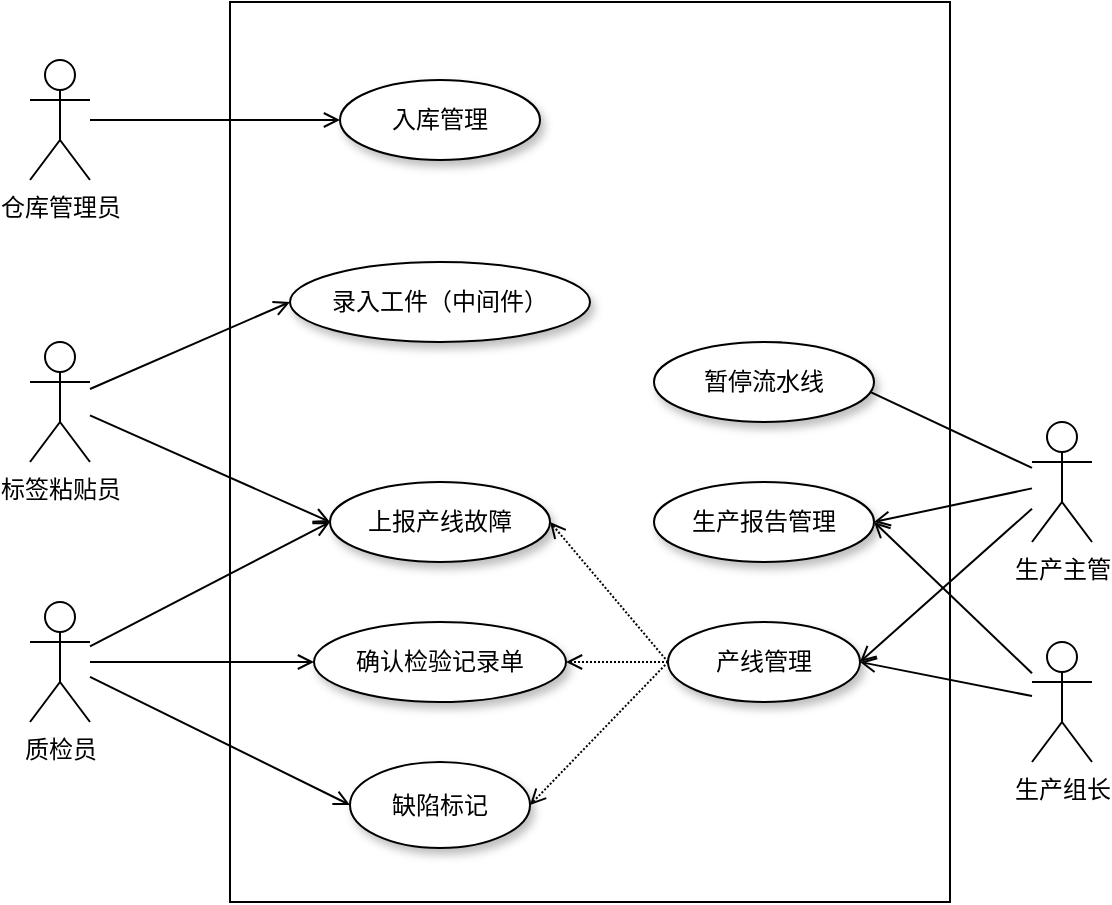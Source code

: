 <mxfile version="20.3.0" type="device" pages="4"><diagram id="GRaH4H2VaNWgA06UR8Cm" name="顶层用例图"><mxGraphModel dx="1697" dy="689" grid="1" gridSize="10" guides="1" tooltips="1" connect="1" arrows="1" fold="1" page="1" pageScale="1" pageWidth="827" pageHeight="1169" math="0" shadow="0"><root><mxCell id="0"/><mxCell id="1" parent="0"/><mxCell id="c4Zi_WcdtnEe51XecH02-2" value="" style="rounded=0;whiteSpace=wrap;html=1;fillColor=none;" vertex="1" parent="1"><mxGeometry x="40" y="220" width="360" height="450" as="geometry"/></mxCell><mxCell id="c4Zi_WcdtnEe51XecH02-3" style="edgeStyle=none;rounded=0;orthogonalLoop=1;jettySize=auto;html=1;entryX=0;entryY=0.5;entryDx=0;entryDy=0;endArrow=open;endFill=0;" edge="1" parent="1" source="fHiDB4UITIwNn5idmNBw-2" target="fHiDB4UITIwNn5idmNBw-3"><mxGeometry relative="1" as="geometry"/></mxCell><mxCell id="fHiDB4UITIwNn5idmNBw-2" value="仓库管理员" style="shape=umlActor;verticalLabelPosition=bottom;verticalAlign=top;html=1;" parent="1" vertex="1"><mxGeometry x="-60" y="249" width="30" height="60" as="geometry"/></mxCell><mxCell id="fHiDB4UITIwNn5idmNBw-3" value="入库管理" style="ellipse;whiteSpace=wrap;html=1;shadow=1;" parent="1" vertex="1"><mxGeometry x="95" y="259" width="100" height="40" as="geometry"/></mxCell><mxCell id="83DNfrxpYxtrwDJFqdXU-1" style="rounded=0;orthogonalLoop=1;jettySize=auto;html=1;entryX=0;entryY=0.5;entryDx=0;entryDy=0;endArrow=open;endFill=0;" parent="1" source="83DNfrxpYxtrwDJFqdXU-3" target="83DNfrxpYxtrwDJFqdXU-8" edge="1"><mxGeometry relative="1" as="geometry"/></mxCell><mxCell id="c4Zi_WcdtnEe51XecH02-4" style="edgeStyle=none;rounded=0;orthogonalLoop=1;jettySize=auto;html=1;entryX=0;entryY=0.5;entryDx=0;entryDy=0;endArrow=open;endFill=0;" edge="1" parent="1" source="83DNfrxpYxtrwDJFqdXU-3" target="83DNfrxpYxtrwDJFqdXU-9"><mxGeometry relative="1" as="geometry"/></mxCell><mxCell id="83DNfrxpYxtrwDJFqdXU-3" value="标签粘贴员" style="shape=umlActor;verticalLabelPosition=bottom;verticalAlign=top;html=1;" parent="1" vertex="1"><mxGeometry x="-60" y="390" width="30" height="60" as="geometry"/></mxCell><mxCell id="83DNfrxpYxtrwDJFqdXU-4" style="rounded=0;orthogonalLoop=1;jettySize=auto;html=1;endArrow=open;endFill=0;entryX=0;entryY=0.5;entryDx=0;entryDy=0;" parent="1" source="83DNfrxpYxtrwDJFqdXU-7" target="83DNfrxpYxtrwDJFqdXU-9" edge="1"><mxGeometry relative="1" as="geometry"><mxPoint y="460" as="targetPoint"/></mxGeometry></mxCell><mxCell id="83DNfrxpYxtrwDJFqdXU-5" style="rounded=0;orthogonalLoop=1;jettySize=auto;html=1;entryX=0;entryY=0.5;entryDx=0;entryDy=0;endArrow=open;endFill=0;" parent="1" source="83DNfrxpYxtrwDJFqdXU-7" target="qlYs5s1PTJ8ivv1XIvKh-1" edge="1"><mxGeometry relative="1" as="geometry"><mxPoint x="610" y="415" as="targetPoint"/></mxGeometry></mxCell><mxCell id="83DNfrxpYxtrwDJFqdXU-6" style="rounded=0;orthogonalLoop=1;jettySize=auto;html=1;entryX=0;entryY=0.5;entryDx=0;entryDy=0;endArrow=open;endFill=0;" parent="1" source="83DNfrxpYxtrwDJFqdXU-7" target="83DNfrxpYxtrwDJFqdXU-11" edge="1"><mxGeometry relative="1" as="geometry"/></mxCell><mxCell id="83DNfrxpYxtrwDJFqdXU-7" value="质检员" style="shape=umlActor;verticalLabelPosition=bottom;verticalAlign=top;html=1;" parent="1" vertex="1"><mxGeometry x="-60" y="520" width="30" height="60" as="geometry"/></mxCell><mxCell id="83DNfrxpYxtrwDJFqdXU-8" value="录入工件（中间件）" style="ellipse;whiteSpace=wrap;html=1;shadow=1;" parent="1" vertex="1"><mxGeometry x="70" y="350" width="150" height="40" as="geometry"/></mxCell><mxCell id="83DNfrxpYxtrwDJFqdXU-9" value="上报产线故障" style="ellipse;whiteSpace=wrap;html=1;shadow=1;" parent="1" vertex="1"><mxGeometry x="90" y="460" width="110" height="40" as="geometry"/></mxCell><mxCell id="83DNfrxpYxtrwDJFqdXU-11" value="确认检验记录单" style="ellipse;whiteSpace=wrap;html=1;shadow=1;" parent="1" vertex="1"><mxGeometry x="82" y="530" width="126" height="40" as="geometry"/></mxCell><mxCell id="A7GQj8DegNHBNkR9_M3a-2" style="rounded=0;orthogonalLoop=1;jettySize=auto;html=1;exitX=0;exitY=0.5;exitDx=0;exitDy=0;entryX=1;entryY=0.5;entryDx=0;entryDy=0;endArrow=open;endFill=0;dashed=1;dashPattern=1 1;" parent="1" source="5chOn9PaE9VSba8TM3b8-1" target="83DNfrxpYxtrwDJFqdXU-11" edge="1"><mxGeometry relative="1" as="geometry"/></mxCell><mxCell id="5chOn9PaE9VSba8TM3b8-1" value="产线管理" style="ellipse;whiteSpace=wrap;html=1;shadow=1;" parent="1" vertex="1"><mxGeometry x="259" y="530" width="96" height="40" as="geometry"/></mxCell><mxCell id="0MvB6LDe0Xh3FNLHs3ku-14" style="rounded=0;orthogonalLoop=1;jettySize=auto;html=1;endArrow=open;endFill=0;entryX=1;entryY=0.5;entryDx=0;entryDy=0;elbow=vertical;" parent="1" source="aGqZP5JgaehQz9omPM4Z-1" target="5chOn9PaE9VSba8TM3b8-1" edge="1"><mxGeometry relative="1" as="geometry"><mxPoint x="425" y="180" as="targetPoint"/></mxGeometry></mxCell><mxCell id="MF8JwueRSVZkyVr5SbSy-2" style="edgeStyle=none;rounded=0;orthogonalLoop=1;jettySize=auto;html=1;entryX=1;entryY=0.5;entryDx=0;entryDy=0;endArrow=open;endFill=0;" edge="1" parent="1" source="aGqZP5JgaehQz9omPM4Z-1" target="MF8JwueRSVZkyVr5SbSy-1"><mxGeometry relative="1" as="geometry"/></mxCell><mxCell id="aGqZP5JgaehQz9omPM4Z-1" value="生产组长" style="shape=umlActor;verticalLabelPosition=bottom;verticalAlign=top;html=1;" parent="1" vertex="1"><mxGeometry x="441" y="540" width="30" height="60" as="geometry"/></mxCell><mxCell id="0MvB6LDe0Xh3FNLHs3ku-15" style="rounded=0;orthogonalLoop=1;jettySize=auto;elbow=vertical;html=1;endArrow=open;endFill=0;entryX=1;entryY=0.5;entryDx=0;entryDy=0;" parent="1" source="aGqZP5JgaehQz9omPM4Z-2" target="5chOn9PaE9VSba8TM3b8-1" edge="1"><mxGeometry relative="1" as="geometry"><mxPoint x="640" y="180" as="targetPoint"/></mxGeometry></mxCell><mxCell id="TEPKQv9jy8hGfNOAin-x-3" style="rounded=0;orthogonalLoop=1;jettySize=auto;html=1;endArrow=open;endFill=0;elbow=vertical;entryX=0.5;entryY=0;entryDx=0;entryDy=0;" parent="1" source="aGqZP5JgaehQz9omPM4Z-2" target="TEPKQv9jy8hGfNOAin-x-4" edge="1"><mxGeometry relative="1" as="geometry"><mxPoint x="680" y="230" as="targetPoint"/></mxGeometry></mxCell><mxCell id="MF8JwueRSVZkyVr5SbSy-3" style="edgeStyle=none;rounded=0;orthogonalLoop=1;jettySize=auto;html=1;entryX=1;entryY=0.5;entryDx=0;entryDy=0;endArrow=open;endFill=0;" edge="1" parent="1" source="aGqZP5JgaehQz9omPM4Z-2" target="MF8JwueRSVZkyVr5SbSy-1"><mxGeometry relative="1" as="geometry"/></mxCell><mxCell id="aGqZP5JgaehQz9omPM4Z-2" value="生产主管" style="shape=umlActor;verticalLabelPosition=bottom;verticalAlign=top;html=1;" parent="1" vertex="1"><mxGeometry x="441" y="430" width="30" height="60" as="geometry"/></mxCell><mxCell id="0MvB6LDe0Xh3FNLHs3ku-1" style="edgeStyle=none;rounded=0;orthogonalLoop=1;jettySize=auto;html=1;exitX=0;exitY=0.5;exitDx=0;exitDy=0;entryX=1;entryY=0.5;entryDx=0;entryDy=0;dashed=1;dashPattern=1 1;endArrow=open;endFill=0;" parent="1" source="5chOn9PaE9VSba8TM3b8-1" target="83DNfrxpYxtrwDJFqdXU-9" edge="1"><mxGeometry relative="1" as="geometry"><mxPoint x="319" y="400" as="sourcePoint"/></mxGeometry></mxCell><mxCell id="EjYmJT8toMkNN48M3bRR-3" style="edgeStyle=none;rounded=0;orthogonalLoop=1;jettySize=auto;html=1;entryX=1;entryY=0.5;entryDx=0;entryDy=0;endArrow=open;endFill=0;elbow=vertical;dashed=1;dashPattern=1 1;exitX=0;exitY=0.5;exitDx=0;exitDy=0;" parent="1" source="5chOn9PaE9VSba8TM3b8-1" target="qlYs5s1PTJ8ivv1XIvKh-1" edge="1"><mxGeometry relative="1" as="geometry"><mxPoint x="634.054" y="409.706" as="sourcePoint"/><mxPoint x="655" y="480" as="targetPoint"/></mxGeometry></mxCell><mxCell id="TEPKQv9jy8hGfNOAin-x-4" value="暂停流水线" style="ellipse;whiteSpace=wrap;html=1;shadow=1;" parent="1" vertex="1"><mxGeometry x="252" y="390" width="110" height="40" as="geometry"/></mxCell><mxCell id="EjYmJT8toMkNN48M3bRR-1" style="edgeStyle=none;rounded=0;orthogonalLoop=1;jettySize=auto;html=1;entryX=0;entryY=1;entryDx=0;entryDy=0;endArrow=block;endFill=0;elbow=vertical;" parent="1" edge="1"><mxGeometry relative="1" as="geometry"><mxPoint x="435.503" y="409.749" as="targetPoint"/></mxGeometry></mxCell><mxCell id="EjYmJT8toMkNN48M3bRR-9" value="&amp;lt;&amp;lt;extends&amp;gt;&amp;gt;" style="edgeStyle=none;rounded=0;orthogonalLoop=1;jettySize=auto;html=1;endArrow=open;endFill=0;elbow=vertical;dashed=1;dashPattern=1 1;entryX=1;entryY=1;entryDx=0;entryDy=0;" parent="1" edge="1"><mxGeometry relative="1" as="geometry"><mxPoint x="909.497" y="599.749" as="targetPoint"/></mxGeometry></mxCell><mxCell id="3OZYDB2YujqTyk-yeHLn-5" style="edgeStyle=none;rounded=0;orthogonalLoop=1;jettySize=auto;html=1;entryX=1;entryY=1;entryDx=0;entryDy=0;endArrow=block;endFill=0;elbow=vertical;" parent="1" edge="1"><mxGeometry relative="1" as="geometry"><mxPoint x="534.497" y="409.749" as="targetPoint"/></mxGeometry></mxCell><mxCell id="qlYs5s1PTJ8ivv1XIvKh-1" value="缺陷标记" style="ellipse;whiteSpace=wrap;html=1;shadow=1;" parent="1" vertex="1"><mxGeometry x="100" y="600" width="90" height="43" as="geometry"/></mxCell><mxCell id="MF8JwueRSVZkyVr5SbSy-1" value="生产报告管理" style="ellipse;whiteSpace=wrap;html=1;shadow=1;" vertex="1" parent="1"><mxGeometry x="252" y="460" width="110" height="40" as="geometry"/></mxCell></root></mxGraphModel></diagram><diagram id="X1aYYCMJrHGrIaNlvDlU" name="仓库管理员"><mxGraphModel dx="870" dy="689" grid="1" gridSize="10" guides="1" tooltips="1" connect="1" arrows="1" fold="1" page="1" pageScale="1" pageWidth="827" pageHeight="1169" math="0" shadow="0"><root><mxCell id="0"/><mxCell id="1" parent="0"/><mxCell id="jQdvng5wb7KYyoL4I48_-1" value="" style="rounded=0;whiteSpace=wrap;html=1;fillColor=none;" vertex="1" parent="1"><mxGeometry x="490" y="190" width="190" height="320" as="geometry"/></mxCell><mxCell id="Ky_E2N7Ols20kj58EmXm-1" value="" style="rounded=0;whiteSpace=wrap;html=1;fillColor=none;" vertex="1" parent="1"><mxGeometry x="160" y="190" width="310" height="320" as="geometry"/></mxCell><mxCell id="44V7Fy_L5qwgJQOwu16y-3" style="rounded=0;orthogonalLoop=1;jettySize=auto;html=1;entryX=0;entryY=0.5;entryDx=0;entryDy=0;endArrow=open;endFill=0;" parent="1" source="sjM5otl0zJgnyBqpC2zg-2" target="sjM5otl0zJgnyBqpC2zg-5" edge="1"><mxGeometry relative="1" as="geometry"/></mxCell><mxCell id="sjM5otl0zJgnyBqpC2zg-2" value="仓库管理员" style="shape=umlActor;verticalLabelPosition=bottom;verticalAlign=top;html=1;" parent="1" vertex="1"><mxGeometry x="90" y="222.5" width="30" height="60" as="geometry"/></mxCell><mxCell id="sjM5otl0zJgnyBqpC2zg-5" value="入库管理" style="ellipse;whiteSpace=wrap;html=1;shadow=1;" parent="1" vertex="1"><mxGeometry x="180" y="230" width="90" height="45" as="geometry"/></mxCell><mxCell id="sjM5otl0zJgnyBqpC2zg-6" value="&amp;lt;&amp;lt;includes&amp;gt;&amp;gt;" style="rounded=0;orthogonalLoop=1;jettySize=auto;html=1;exitX=1;exitY=0;exitDx=0;exitDy=0;entryX=0;entryY=0.5;entryDx=0;entryDy=0;dashed=1;dashPattern=1 1;endArrow=open;endFill=0;" parent="1" source="sjM5otl0zJgnyBqpC2zg-8" target="sjM5otl0zJgnyBqpC2zg-10" edge="1"><mxGeometry relative="1" as="geometry"/></mxCell><mxCell id="sjM5otl0zJgnyBqpC2zg-7" value="&amp;lt;&amp;lt;includes&amp;gt;&amp;gt;" style="rounded=0;orthogonalLoop=1;jettySize=auto;html=1;exitX=1;exitY=1;exitDx=0;exitDy=0;entryX=0;entryY=0.5;entryDx=0;entryDy=0;dashed=1;dashPattern=1 1;endArrow=open;endFill=0;" parent="1" source="sjM5otl0zJgnyBqpC2zg-8" target="sjM5otl0zJgnyBqpC2zg-12" edge="1"><mxGeometry relative="1" as="geometry"/></mxCell><mxCell id="2ENUfdQtTml2cX7UdlEy-3" style="edgeStyle=none;rounded=0;orthogonalLoop=1;jettySize=auto;html=1;entryX=0.5;entryY=1;entryDx=0;entryDy=0;endArrow=block;endFill=0;elbow=vertical;" parent="1" source="sjM5otl0zJgnyBqpC2zg-8" target="sjM5otl0zJgnyBqpC2zg-5" edge="1"><mxGeometry relative="1" as="geometry"/></mxCell><mxCell id="sjM5otl0zJgnyBqpC2zg-8" value="打印入库标签" style="ellipse;whiteSpace=wrap;html=1;shadow=1;" parent="1" vertex="1"><mxGeometry x="170" y="382" width="110" height="45" as="geometry"/></mxCell><mxCell id="2ENUfdQtTml2cX7UdlEy-4" style="edgeStyle=none;rounded=0;orthogonalLoop=1;jettySize=auto;html=1;exitX=0;exitY=0.5;exitDx=0;exitDy=0;entryX=1;entryY=0.5;entryDx=0;entryDy=0;endArrow=block;endFill=0;elbow=vertical;" parent="1" source="sjM5otl0zJgnyBqpC2zg-9" target="sjM5otl0zJgnyBqpC2zg-5" edge="1"><mxGeometry relative="1" as="geometry"/></mxCell><mxCell id="sjM5otl0zJgnyBqpC2zg-9" value="其他入库管理用例" style="ellipse;whiteSpace=wrap;html=1;shadow=1;" parent="1" vertex="1"><mxGeometry x="515" y="232.5" width="140" height="40" as="geometry"/></mxCell><mxCell id="sjM5otl0zJgnyBqpC2zg-10" value="选择产品录入记录" style="ellipse;whiteSpace=wrap;html=1;shadow=1;" parent="1" vertex="1"><mxGeometry x="310" y="322" width="140" height="40" as="geometry"/></mxCell><mxCell id="sjM5otl0zJgnyBqpC2zg-11" style="rounded=0;orthogonalLoop=1;jettySize=auto;html=1;entryX=0.5;entryY=1;entryDx=0;entryDy=0;dashed=1;dashPattern=1 1;endArrow=open;endFill=0;" parent="1" source="sjM5otl0zJgnyBqpC2zg-12" target="sjM5otl0zJgnyBqpC2zg-10" edge="1"><mxGeometry relative="1" as="geometry"/></mxCell><mxCell id="sjM5otl0zJgnyBqpC2zg-12" value="打印二维码标签" style="ellipse;whiteSpace=wrap;html=1;shadow=1;" parent="1" vertex="1"><mxGeometry x="320" y="442" width="120" height="40" as="geometry"/></mxCell><mxCell id="ZwZV8Jk3kyS_jACw2mK3-1" style="rounded=0;orthogonalLoop=1;jettySize=auto;html=1;dashed=1;dashPattern=1 1;endArrow=open;endFill=0;exitX=1;exitY=0.5;exitDx=0;exitDy=0;entryX=0;entryY=0.5;entryDx=0;entryDy=0;" parent="1" source="sjM5otl0zJgnyBqpC2zg-10" target="ZwZV8Jk3kyS_jACw2mK3-2" edge="1"><mxGeometry relative="1" as="geometry"><mxPoint x="750" y="130" as="sourcePoint"/><mxPoint x="710" y="110" as="targetPoint"/></mxGeometry></mxCell><mxCell id="ZwZV8Jk3kyS_jACw2mK3-2" value="录入原料信息" style="ellipse;whiteSpace=wrap;html=1;shadow=1;" parent="1" vertex="1"><mxGeometry x="515" y="322" width="140" height="40" as="geometry"/></mxCell><mxCell id="jQdvng5wb7KYyoL4I48_-2" value="仓储管理子系统" style="text;html=1;strokeColor=none;fillColor=none;align=center;verticalAlign=middle;whiteSpace=wrap;rounded=0;shadow=1;opacity=50;" vertex="1" parent="1"><mxGeometry x="490" y="190" width="106" height="30" as="geometry"/></mxCell></root></mxGraphModel></diagram><diagram id="3YcCfevHjH9H2JmGrrQE" name="标签粘贴员&amp;质检员"><mxGraphModel dx="870" dy="689" grid="1" gridSize="10" guides="1" tooltips="1" connect="1" arrows="1" fold="1" page="1" pageScale="1" pageWidth="827" pageHeight="1169" math="0" shadow="0"><root><mxCell id="0"/><mxCell id="1" parent="0"/><mxCell id="VGa4TgHHAJ-goCX7OAN7-1" value="" style="rounded=0;whiteSpace=wrap;html=1;fillColor=none;" vertex="1" parent="1"><mxGeometry x="160" y="290" width="500" height="370" as="geometry"/></mxCell><mxCell id="V2H7VAh7ZfDIiVzEh9sl-1" style="rounded=0;orthogonalLoop=1;jettySize=auto;html=1;entryX=0;entryY=0.5;entryDx=0;entryDy=0;endArrow=open;endFill=0;" parent="1" source="V2H7VAh7ZfDIiVzEh9sl-3" target="V2H7VAh7ZfDIiVzEh9sl-8" edge="1"><mxGeometry relative="1" as="geometry"/></mxCell><mxCell id="g1-PXopwsgg0w3rSMPDZ-4" style="rounded=0;orthogonalLoop=1;jettySize=auto;html=1;entryX=0;entryY=0.5;entryDx=0;entryDy=0;endArrow=open;endFill=0;" parent="1" source="V2H7VAh7ZfDIiVzEh9sl-3" target="V2H7VAh7ZfDIiVzEh9sl-9" edge="1"><mxGeometry relative="1" as="geometry"/></mxCell><mxCell id="V2H7VAh7ZfDIiVzEh9sl-3" value="标签粘贴员" style="shape=umlActor;verticalLabelPosition=bottom;verticalAlign=top;html=1;" parent="1" vertex="1"><mxGeometry x="60" y="340" width="30" height="60" as="geometry"/></mxCell><mxCell id="V2H7VAh7ZfDIiVzEh9sl-8" value="录入工件（中间件）" style="ellipse;whiteSpace=wrap;html=1;shadow=1;" parent="1" vertex="1"><mxGeometry x="180" y="310" width="140" height="40" as="geometry"/></mxCell><mxCell id="V2H7VAh7ZfDIiVzEh9sl-9" value="上报产线故障" style="ellipse;whiteSpace=wrap;html=1;shadow=1;" parent="1" vertex="1"><mxGeometry x="195" y="400" width="110" height="40" as="geometry"/></mxCell><mxCell id="g2s5dHjswOcS0Z09kDpX-2" style="rounded=0;orthogonalLoop=1;jettySize=auto;html=1;entryX=0;entryY=0.5;entryDx=0;entryDy=0;endArrow=open;endFill=0;" parent="1" source="g2s5dHjswOcS0Z09kDpX-4" target="g2s5dHjswOcS0Z09kDpX-9" edge="1"><mxGeometry relative="1" as="geometry"/></mxCell><mxCell id="g1-PXopwsgg0w3rSMPDZ-3" style="rounded=0;orthogonalLoop=1;jettySize=auto;html=1;entryX=0;entryY=0.5;entryDx=0;entryDy=0;endArrow=open;endFill=0;" parent="1" source="g2s5dHjswOcS0Z09kDpX-4" target="V2H7VAh7ZfDIiVzEh9sl-9" edge="1"><mxGeometry relative="1" as="geometry"/></mxCell><mxCell id="F44sNRUUAgisLstO2JRo-2" style="edgeStyle=none;rounded=0;orthogonalLoop=1;jettySize=auto;html=1;entryX=0;entryY=0.5;entryDx=0;entryDy=0;endArrow=open;endFill=0;" edge="1" parent="1" source="g2s5dHjswOcS0Z09kDpX-4" target="F44sNRUUAgisLstO2JRo-1"><mxGeometry relative="1" as="geometry"/></mxCell><mxCell id="g2s5dHjswOcS0Z09kDpX-4" value="质检员" style="shape=umlActor;verticalLabelPosition=bottom;verticalAlign=top;html=1;" parent="1" vertex="1"><mxGeometry x="60" y="500" width="30" height="60" as="geometry"/></mxCell><mxCell id="g2s5dHjswOcS0Z09kDpX-5" value="&amp;lt;&amp;lt;includes&amp;gt;&amp;gt;" style="edgeStyle=none;rounded=0;orthogonalLoop=1;jettySize=auto;html=1;entryX=0;entryY=0.5;entryDx=0;entryDy=0;dashed=1;dashPattern=1 1;endArrow=open;endFill=0;elbow=vertical;exitX=1;exitY=1;exitDx=0;exitDy=0;" parent="1" source="g2s5dHjswOcS0Z09kDpX-8" target="g2s5dHjswOcS0Z09kDpX-14" edge="1"><mxGeometry relative="1" as="geometry"/></mxCell><mxCell id="g2s5dHjswOcS0Z09kDpX-6" value="&amp;lt;&amp;lt;includes&amp;gt;&amp;gt;" style="edgeStyle=none;rounded=0;orthogonalLoop=1;jettySize=auto;html=1;entryX=0;entryY=0.5;entryDx=0;entryDy=0;dashed=1;dashPattern=1 1;endArrow=open;endFill=0;elbow=vertical;exitX=1;exitY=0;exitDx=0;exitDy=0;" parent="1" source="g2s5dHjswOcS0Z09kDpX-8" target="g2s5dHjswOcS0Z09kDpX-15" edge="1"><mxGeometry relative="1" as="geometry"/></mxCell><mxCell id="g2s5dHjswOcS0Z09kDpX-7" style="edgeStyle=none;rounded=0;orthogonalLoop=1;jettySize=auto;html=1;exitX=0.5;exitY=1;exitDx=0;exitDy=0;entryX=0.5;entryY=0;entryDx=0;entryDy=0;dashed=1;dashPattern=1 1;endArrow=open;endFill=0;elbow=vertical;" parent="1" source="g2s5dHjswOcS0Z09kDpX-8" target="g2s5dHjswOcS0Z09kDpX-10" edge="1"><mxGeometry relative="1" as="geometry"/></mxCell><mxCell id="F44sNRUUAgisLstO2JRo-3" style="edgeStyle=none;rounded=0;orthogonalLoop=1;jettySize=auto;html=1;entryX=1;entryY=0;entryDx=0;entryDy=0;endArrow=block;endFill=0;exitX=0;exitY=1;exitDx=0;exitDy=0;" edge="1" parent="1" source="g2s5dHjswOcS0Z09kDpX-8" target="F44sNRUUAgisLstO2JRo-1"><mxGeometry relative="1" as="geometry"/></mxCell><mxCell id="g2s5dHjswOcS0Z09kDpX-8" value="标记并上传缺陷" style="ellipse;whiteSpace=wrap;html=1;shadow=1;" parent="1" vertex="1"><mxGeometry x="315" y="450" width="140" height="40" as="geometry"/></mxCell><mxCell id="g2s5dHjswOcS0Z09kDpX-9" value="确认检验记录单" style="ellipse;whiteSpace=wrap;html=1;shadow=1;" parent="1" vertex="1"><mxGeometry x="190" y="580" width="120" height="45" as="geometry"/></mxCell><mxCell id="F44sNRUUAgisLstO2JRo-4" style="edgeStyle=none;rounded=0;orthogonalLoop=1;jettySize=auto;html=1;entryX=1;entryY=1;entryDx=0;entryDy=0;endArrow=block;endFill=0;exitX=0;exitY=0;exitDx=0;exitDy=0;" edge="1" parent="1" source="g2s5dHjswOcS0Z09kDpX-10" target="F44sNRUUAgisLstO2JRo-1"><mxGeometry relative="1" as="geometry"/></mxCell><mxCell id="g2s5dHjswOcS0Z09kDpX-10" value="查看当前产品信息" style="ellipse;whiteSpace=wrap;html=1;shadow=1;" parent="1" vertex="1"><mxGeometry x="315" y="535" width="140" height="40" as="geometry"/></mxCell><mxCell id="g2s5dHjswOcS0Z09kDpX-11" value="&amp;lt;&amp;lt;extends&amp;gt;&amp;gt;" style="edgeStyle=none;rounded=0;orthogonalLoop=1;jettySize=auto;html=1;endArrow=open;endFill=0;elbow=vertical;dashed=1;dashPattern=1 1;entryX=0.5;entryY=1;entryDx=0;entryDy=0;" parent="1" source="g2s5dHjswOcS0Z09kDpX-12" target="g2s5dHjswOcS0Z09kDpX-14" edge="1"><mxGeometry relative="1" as="geometry"><mxPoint x="660" y="10" as="targetPoint"/></mxGeometry></mxCell><mxCell id="g2s5dHjswOcS0Z09kDpX-12" value="若来不及填写备注，&lt;br&gt;可待批次生产完成后补充" style="ellipse;whiteSpace=wrap;html=1;shadow=1;" parent="1" vertex="1"><mxGeometry x="470" y="590" width="175" height="50" as="geometry"/></mxCell><mxCell id="g2s5dHjswOcS0Z09kDpX-13" style="edgeStyle=none;rounded=0;orthogonalLoop=1;jettySize=auto;html=1;entryX=0.5;entryY=1;entryDx=0;entryDy=0;dashed=1;dashPattern=1 1;endArrow=open;endFill=0;elbow=vertical;" parent="1" source="g2s5dHjswOcS0Z09kDpX-14" target="g2s5dHjswOcS0Z09kDpX-15" edge="1"><mxGeometry relative="1" as="geometry"/></mxCell><mxCell id="g2s5dHjswOcS0Z09kDpX-14" value="填写可选备注" style="ellipse;whiteSpace=wrap;html=1;shadow=1;" parent="1" vertex="1"><mxGeometry x="505" y="495" width="105" height="40" as="geometry"/></mxCell><mxCell id="g2s5dHjswOcS0Z09kDpX-15" value="选择缺陷类型" style="ellipse;whiteSpace=wrap;html=1;shadow=1;" parent="1" vertex="1"><mxGeometry x="497.5" y="400" width="120" height="37.5" as="geometry"/></mxCell><mxCell id="F44sNRUUAgisLstO2JRo-1" value="缺陷标记" style="ellipse;whiteSpace=wrap;html=1;shadow=1;" vertex="1" parent="1"><mxGeometry x="200" y="492.5" width="100" height="40" as="geometry"/></mxCell></root></mxGraphModel></diagram><diagram id="xSNdFowY039gDirQ97Jx" name="生产组长&amp;生产主管"><mxGraphModel dx="1697" dy="689" grid="1" gridSize="10" guides="1" tooltips="1" connect="1" arrows="1" fold="1" page="1" pageScale="1" pageWidth="827" pageHeight="1169" math="0" shadow="0"><root><mxCell id="0"/><mxCell id="1" parent="0"/><mxCell id="gSWmSey4lK6i5_wacvD0-2" value="" style="rounded=0;whiteSpace=wrap;html=1;fillColor=none;" vertex="1" parent="1"><mxGeometry x="-710" y="40" width="580" height="90" as="geometry"/></mxCell><mxCell id="gSWmSey4lK6i5_wacvD0-1" value="" style="rounded=0;whiteSpace=wrap;html=1;fillColor=none;" vertex="1" parent="1"><mxGeometry x="-710" y="160" width="580" height="480" as="geometry"/></mxCell><mxCell id="9ddj2wtR9-173nELY5-i-15" value="生成生产报告&lt;br&gt;（生产组长）" style="ellipse;whiteSpace=wrap;html=1;shadow=1;" parent="1" vertex="1"><mxGeometry x="-413" y="350" width="106.5" height="40" as="geometry"/></mxCell><mxCell id="9ddj2wtR9-173nELY5-i-21" style="rounded=0;orthogonalLoop=1;jettySize=auto;html=1;entryX=0.5;entryY=0;entryDx=0;entryDy=0;endArrow=open;endFill=0;dashed=1;dashPattern=1 1;exitX=0.5;exitY=1;exitDx=0;exitDy=0;" parent="1" source="9ddj2wtR9-173nELY5-i-16" target="9ddj2wtR9-173nELY5-i-15" edge="1"><mxGeometry relative="1" as="geometry"/></mxCell><mxCell id="9ddj2wtR9-173nELY5-i-16" value="确认并上传生产报告&lt;br&gt;（生产主管）" style="ellipse;whiteSpace=wrap;html=1;shadow=1;" parent="1" vertex="1"><mxGeometry x="-429.75" y="260" width="140" height="40" as="geometry"/></mxCell><mxCell id="u_4l1g7iEviYRNmMYkl_-3" style="rounded=0;orthogonalLoop=1;jettySize=auto;html=1;entryX=0.5;entryY=0;entryDx=0;entryDy=0;dashed=1;dashPattern=1 1;endArrow=open;endFill=0;" parent="1" source="9ddj2wtR9-173nELY5-i-32" target="9ddj2wtR9-173nELY5-i-16" edge="1"><mxGeometry relative="1" as="geometry"/></mxCell><mxCell id="9ddj2wtR9-173nELY5-i-32" value="查询生产记录" style="ellipse;whiteSpace=wrap;html=1;shadow=1;" parent="1" vertex="1"><mxGeometry x="-414.75" y="60" width="110" height="40" as="geometry"/></mxCell><mxCell id="u_4l1g7iEviYRNmMYkl_-1" style="rounded=0;orthogonalLoop=1;jettySize=auto;html=1;endArrow=open;endFill=0;entryX=0;entryY=0.5;entryDx=0;entryDy=0;" parent="1" source="9ddj2wtR9-173nELY5-i-33" target="9ddj2wtR9-173nELY5-i-32" edge="1"><mxGeometry relative="1" as="geometry"><mxPoint x="-250" y="100" as="targetPoint"/></mxGeometry></mxCell><mxCell id="9ddj2wtR9-173nELY5-i-33" value="仓储管理员" style="shape=umlActor;verticalLabelPosition=bottom;verticalAlign=top;html=1;" parent="1" vertex="1"><mxGeometry x="-770" y="50" width="30" height="60" as="geometry"/></mxCell><mxCell id="EopNRMmzHQfQlKCpoPuS-1" value="产线管理" style="ellipse;whiteSpace=wrap;html=1;shadow=1;" parent="1" vertex="1"><mxGeometry x="-400" y="412.5" width="90" height="35" as="geometry"/></mxCell><mxCell id="EopNRMmzHQfQlKCpoPuS-2" style="rounded=0;orthogonalLoop=1;jettySize=auto;html=1;endArrow=open;endFill=0;entryX=1;entryY=0.5;entryDx=0;entryDy=0;elbow=vertical;" parent="1" source="EopNRMmzHQfQlKCpoPuS-3" target="EopNRMmzHQfQlKCpoPuS-1" edge="1"><mxGeometry relative="1" as="geometry"><mxPoint x="-462" y="200" as="targetPoint"/></mxGeometry></mxCell><mxCell id="5nssti2oS7r4gkm8PnMx-9" style="rounded=0;orthogonalLoop=1;jettySize=auto;html=1;entryX=1;entryY=1;entryDx=0;entryDy=0;endArrow=open;endFill=0;" parent="1" source="EopNRMmzHQfQlKCpoPuS-3" target="64-N2_pT5u4LElXVxowm-2" edge="1"><mxGeometry relative="1" as="geometry"/></mxCell><mxCell id="EopNRMmzHQfQlKCpoPuS-3" value="生产组长" style="shape=umlActor;verticalLabelPosition=bottom;verticalAlign=top;html=1;" parent="1" vertex="1"><mxGeometry x="-100" y="480" width="30" height="60" as="geometry"/></mxCell><mxCell id="EopNRMmzHQfQlKCpoPuS-4" style="rounded=0;orthogonalLoop=1;jettySize=auto;elbow=vertical;html=1;endArrow=open;endFill=0;entryX=1;entryY=0.5;entryDx=0;entryDy=0;" parent="1" source="EopNRMmzHQfQlKCpoPuS-6" target="EopNRMmzHQfQlKCpoPuS-1" edge="1"><mxGeometry relative="1" as="geometry"><mxPoint x="-247" y="200" as="targetPoint"/></mxGeometry></mxCell><mxCell id="EopNRMmzHQfQlKCpoPuS-5" style="rounded=0;orthogonalLoop=1;jettySize=auto;html=1;endArrow=open;endFill=0;elbow=vertical;entryX=1;entryY=0.5;entryDx=0;entryDy=0;" parent="1" source="EopNRMmzHQfQlKCpoPuS-6" target="EopNRMmzHQfQlKCpoPuS-13" edge="1"><mxGeometry relative="1" as="geometry"><mxPoint x="-207" y="250" as="targetPoint"/></mxGeometry></mxCell><mxCell id="B2a_Ou300vU71b57rA2x-1" style="edgeStyle=none;rounded=0;orthogonalLoop=1;jettySize=auto;html=1;entryX=1;entryY=0.5;entryDx=0;entryDy=0;endArrow=open;endFill=0;" edge="1" parent="1" source="EopNRMmzHQfQlKCpoPuS-6" target="64-N2_pT5u4LElXVxowm-2"><mxGeometry relative="1" as="geometry"/></mxCell><mxCell id="EopNRMmzHQfQlKCpoPuS-6" value="生产主管" style="shape=umlActor;verticalLabelPosition=bottom;verticalAlign=top;html=1;" parent="1" vertex="1"><mxGeometry x="-100" y="300" width="30" height="60" as="geometry"/></mxCell><mxCell id="EopNRMmzHQfQlKCpoPuS-7" style="edgeStyle=none;rounded=0;orthogonalLoop=1;jettySize=auto;html=1;entryX=0.5;entryY=1;entryDx=0;entryDy=0;endArrow=block;endFill=0;elbow=vertical;exitX=0.5;exitY=1;exitDx=0;exitDy=0;" parent="1" source="EopNRMmzHQfQlKCpoPuS-8" target="EopNRMmzHQfQlKCpoPuS-1" edge="1"><mxGeometry relative="1" as="geometry"><mxPoint x="-233" y="350.0" as="targetPoint"/></mxGeometry></mxCell><mxCell id="EopNRMmzHQfQlKCpoPuS-8" value="统计跟踪" style="ellipse;whiteSpace=wrap;html=1;shadow=1;" parent="1" vertex="1"><mxGeometry x="-403.5" y="550" width="97" height="35" as="geometry"/></mxCell><mxCell id="EopNRMmzHQfQlKCpoPuS-9" style="edgeStyle=none;rounded=0;orthogonalLoop=1;jettySize=auto;html=1;entryX=0;entryY=0;entryDx=0;entryDy=0;endArrow=block;endFill=0;elbow=vertical;" parent="1" source="EopNRMmzHQfQlKCpoPuS-10" target="EopNRMmzHQfQlKCpoPuS-1" edge="1"><mxGeometry relative="1" as="geometry"/></mxCell><mxCell id="EopNRMmzHQfQlKCpoPuS-10" value="故障信息查询" style="ellipse;whiteSpace=wrap;html=1;shadow=1;" parent="1" vertex="1"><mxGeometry x="-540.5" y="350" width="110" height="40" as="geometry"/></mxCell><mxCell id="EopNRMmzHQfQlKCpoPuS-11" style="edgeStyle=none;rounded=0;orthogonalLoop=1;jettySize=auto;html=1;entryX=0;entryY=0.5;entryDx=0;entryDy=0;endArrow=block;endFill=0;elbow=vertical;" parent="1" source="EopNRMmzHQfQlKCpoPuS-12" target="EopNRMmzHQfQlKCpoPuS-1" edge="1"><mxGeometry relative="1" as="geometry"><mxPoint x="-703.081" y="389.766" as="targetPoint"/></mxGeometry></mxCell><mxCell id="wCLk9RbIFn2pcFAcRLgi-4" style="edgeStyle=none;rounded=0;orthogonalLoop=1;jettySize=auto;html=1;exitX=0;exitY=0.5;exitDx=0;exitDy=0;entryX=1;entryY=0.5;entryDx=0;entryDy=0;endArrow=open;endFill=0;elbow=vertical;dashed=1;dashPattern=1 1;" parent="1" source="EopNRMmzHQfQlKCpoPuS-12" target="wCLk9RbIFn2pcFAcRLgi-3" edge="1"><mxGeometry relative="1" as="geometry"><mxPoint x="-506.919" y="439.536" as="sourcePoint"/></mxGeometry></mxCell><mxCell id="EopNRMmzHQfQlKCpoPuS-12" value="缺陷追溯" style="ellipse;whiteSpace=wrap;html=1;shadow=1;" parent="1" vertex="1"><mxGeometry x="-533.5" y="410" width="96" height="40" as="geometry"/></mxCell><mxCell id="EopNRMmzHQfQlKCpoPuS-13" value="暂停流水线" style="ellipse;whiteSpace=wrap;html=1;shadow=1;" parent="1" vertex="1"><mxGeometry x="-256.75" y="250" width="100" height="37.5" as="geometry"/></mxCell><mxCell id="EopNRMmzHQfQlKCpoPuS-14" value="&amp;lt;&amp;lt;extends&amp;gt;&amp;gt;" style="edgeStyle=none;rounded=0;orthogonalLoop=1;jettySize=auto;html=1;entryX=0.5;entryY=0;entryDx=0;entryDy=0;dashed=1;dashPattern=1 1;endArrow=open;endFill=0;elbow=vertical;exitX=0.5;exitY=1;exitDx=0;exitDy=0;" parent="1" source="EopNRMmzHQfQlKCpoPuS-15" target="EopNRMmzHQfQlKCpoPuS-13" edge="1"><mxGeometry relative="1" as="geometry"/></mxCell><mxCell id="EopNRMmzHQfQlKCpoPuS-15" value="上报流水线状态" style="ellipse;whiteSpace=wrap;html=1;shadow=1;" parent="1" vertex="1"><mxGeometry x="-266.75" y="180" width="120" height="35" as="geometry"/></mxCell><mxCell id="EopNRMmzHQfQlKCpoPuS-16" style="edgeStyle=none;rounded=0;orthogonalLoop=1;jettySize=auto;html=1;entryX=0;entryY=0;entryDx=0;entryDy=0;endArrow=block;endFill=0;elbow=vertical;exitX=1;exitY=0.5;exitDx=0;exitDy=0;" parent="1" source="EopNRMmzHQfQlKCpoPuS-17" target="EopNRMmzHQfQlKCpoPuS-8" edge="1"><mxGeometry relative="1" as="geometry"/></mxCell><mxCell id="EopNRMmzHQfQlKCpoPuS-17" value="查询参数异常报警" style="ellipse;whiteSpace=wrap;html=1;shadow=1;" parent="1" vertex="1"><mxGeometry x="-630" y="520" width="140" height="40" as="geometry"/></mxCell><mxCell id="EopNRMmzHQfQlKCpoPuS-18" style="edgeStyle=none;rounded=0;orthogonalLoop=1;jettySize=auto;html=1;entryX=0;entryY=1;entryDx=0;entryDy=0;endArrow=block;endFill=0;elbow=vertical;exitX=1;exitY=0.5;exitDx=0;exitDy=0;" parent="1" source="EopNRMmzHQfQlKCpoPuS-19" target="EopNRMmzHQfQlKCpoPuS-8" edge="1"><mxGeometry relative="1" as="geometry"/></mxCell><mxCell id="EopNRMmzHQfQlKCpoPuS-19" value="查看流水线实时状态" style="ellipse;whiteSpace=wrap;html=1;shadow=1;" parent="1" vertex="1"><mxGeometry x="-630" y="580" width="140" height="40" as="geometry"/></mxCell><mxCell id="Em5fg2rxE5Rahn3N63Wy-1" style="rounded=0;orthogonalLoop=1;jettySize=auto;html=1;entryX=0;entryY=0.5;entryDx=0;entryDy=0;endArrow=open;endFill=0;" parent="1" source="Em5fg2rxE5Rahn3N63Wy-2" target="Em5fg2rxE5Rahn3N63Wy-3" edge="1"><mxGeometry relative="1" as="geometry"/></mxCell><mxCell id="5nssti2oS7r4gkm8PnMx-1" style="rounded=0;orthogonalLoop=1;jettySize=auto;html=1;entryX=0;entryY=0.5;entryDx=0;entryDy=0;endArrow=open;endFill=0;" parent="1" source="Em5fg2rxE5Rahn3N63Wy-2" target="wCLk9RbIFn2pcFAcRLgi-3" edge="1"><mxGeometry relative="1" as="geometry"/></mxCell><mxCell id="-8GVNYKgxQeKSqbCPxDO-1" style="rounded=0;orthogonalLoop=1;jettySize=auto;html=1;entryX=0;entryY=0.5;entryDx=0;entryDy=0;endArrow=open;endFill=0;" parent="1" source="Em5fg2rxE5Rahn3N63Wy-2" target="m4cPp6Maukpv7ClogBnK-1" edge="1"><mxGeometry relative="1" as="geometry"/></mxCell><mxCell id="Em5fg2rxE5Rahn3N63Wy-2" value="质检员" style="shape=umlActor;verticalLabelPosition=bottom;verticalAlign=top;html=1;" parent="1" vertex="1"><mxGeometry x="-772" y="400" width="30" height="60" as="geometry"/></mxCell><mxCell id="Em5fg2rxE5Rahn3N63Wy-3" value="上报产线故障" style="ellipse;whiteSpace=wrap;html=1;shadow=1;" parent="1" vertex="1"><mxGeometry x="-687" y="350" width="100" height="40" as="geometry"/></mxCell><mxCell id="Em5fg2rxE5Rahn3N63Wy-4" style="edgeStyle=none;rounded=0;orthogonalLoop=1;jettySize=auto;html=1;exitX=0;exitY=0.5;exitDx=0;exitDy=0;entryX=1;entryY=0.5;entryDx=0;entryDy=0;dashed=1;dashPattern=1 1;endArrow=open;endFill=0;" parent="1" source="EopNRMmzHQfQlKCpoPuS-10" target="Em5fg2rxE5Rahn3N63Wy-3" edge="1"><mxGeometry relative="1" as="geometry"><mxPoint x="-516.497" y="19.999" as="sourcePoint"/></mxGeometry></mxCell><mxCell id="H-mFjmJZxx9F6_D6M9SG-2" style="edgeStyle=none;rounded=0;orthogonalLoop=1;jettySize=auto;html=1;endArrow=open;endFill=0;elbow=vertical;entryX=0;entryY=0.5;entryDx=0;entryDy=0;" parent="1" source="H-mFjmJZxx9F6_D6M9SG-1" target="Em5fg2rxE5Rahn3N63Wy-3" edge="1"><mxGeometry relative="1" as="geometry"/></mxCell><mxCell id="H-mFjmJZxx9F6_D6M9SG-1" value="标签粘贴员&lt;br&gt;" style="shape=umlActor;verticalLabelPosition=bottom;verticalAlign=top;html=1;" parent="1" vertex="1"><mxGeometry x="-772" y="300" width="30" height="60" as="geometry"/></mxCell><mxCell id="wCLk9RbIFn2pcFAcRLgi-3" value="缺陷标记" style="ellipse;whiteSpace=wrap;html=1;shadow=1;" parent="1" vertex="1"><mxGeometry x="-680.5" y="410" width="87" height="40" as="geometry"/></mxCell><mxCell id="m4cPp6Maukpv7ClogBnK-1" value="确认检验记录单" style="ellipse;whiteSpace=wrap;html=1;shadow=1;" parent="1" vertex="1"><mxGeometry x="-695.5" y="470" width="117" height="40" as="geometry"/></mxCell><mxCell id="-8GVNYKgxQeKSqbCPxDO-3" style="rounded=0;orthogonalLoop=1;jettySize=auto;html=1;entryX=0;entryY=1;entryDx=0;entryDy=0;endArrow=block;endFill=0;" parent="1" source="-8GVNYKgxQeKSqbCPxDO-2" target="EopNRMmzHQfQlKCpoPuS-1" edge="1"><mxGeometry relative="1" as="geometry"/></mxCell><mxCell id="-8GVNYKgxQeKSqbCPxDO-2" value="查看检验记录单" style="ellipse;whiteSpace=wrap;html=1;shadow=1;" parent="1" vertex="1"><mxGeometry x="-551" y="470" width="131" height="40" as="geometry"/></mxCell><mxCell id="-8GVNYKgxQeKSqbCPxDO-5" style="edgeStyle=none;rounded=0;orthogonalLoop=1;jettySize=auto;html=1;exitX=0;exitY=0.5;exitDx=0;exitDy=0;entryX=1;entryY=0.5;entryDx=0;entryDy=0;endArrow=open;endFill=0;elbow=vertical;dashed=1;dashPattern=1 1;" parent="1" source="-8GVNYKgxQeKSqbCPxDO-2" target="m4cPp6Maukpv7ClogBnK-1" edge="1"><mxGeometry relative="1" as="geometry"><mxPoint x="-409.919" y="499.996" as="sourcePoint"/><mxPoint x="-470.0" y="555.46" as="targetPoint"/></mxGeometry></mxCell><mxCell id="Yj9jOl53YHlm1feH38sF-1" value="仓储管理子系统" style="text;html=1;strokeColor=none;fillColor=none;align=center;verticalAlign=middle;whiteSpace=wrap;rounded=0;shadow=1;opacity=50;" vertex="1" parent="1"><mxGeometry x="-710" y="40" width="106" height="30" as="geometry"/></mxCell><mxCell id="64-N2_pT5u4LElXVxowm-3" value="&amp;lt;&amp;lt;includes&amp;gt;&amp;gt;" style="edgeStyle=none;rounded=0;orthogonalLoop=1;jettySize=auto;html=1;entryX=1;entryY=0.5;entryDx=0;entryDy=0;endArrow=open;endFill=0;dashed=1;dashPattern=1 1;" edge="1" parent="1" source="64-N2_pT5u4LElXVxowm-2" target="9ddj2wtR9-173nELY5-i-15"><mxGeometry relative="1" as="geometry"/></mxCell><mxCell id="64-N2_pT5u4LElXVxowm-4" value="&amp;lt;&amp;lt;includes&amp;gt;&amp;gt;" style="edgeStyle=none;rounded=0;orthogonalLoop=1;jettySize=auto;html=1;entryX=1;entryY=1;entryDx=0;entryDy=0;dashed=1;dashPattern=1 1;endArrow=open;endFill=0;" edge="1" parent="1" source="64-N2_pT5u4LElXVxowm-2" target="9ddj2wtR9-173nELY5-i-16"><mxGeometry relative="1" as="geometry"/></mxCell><mxCell id="64-N2_pT5u4LElXVxowm-2" value="生产报告管理" style="ellipse;whiteSpace=wrap;html=1;shadow=1;" vertex="1" parent="1"><mxGeometry x="-260" y="310" width="106.5" height="40" as="geometry"/></mxCell></root></mxGraphModel></diagram></mxfile>